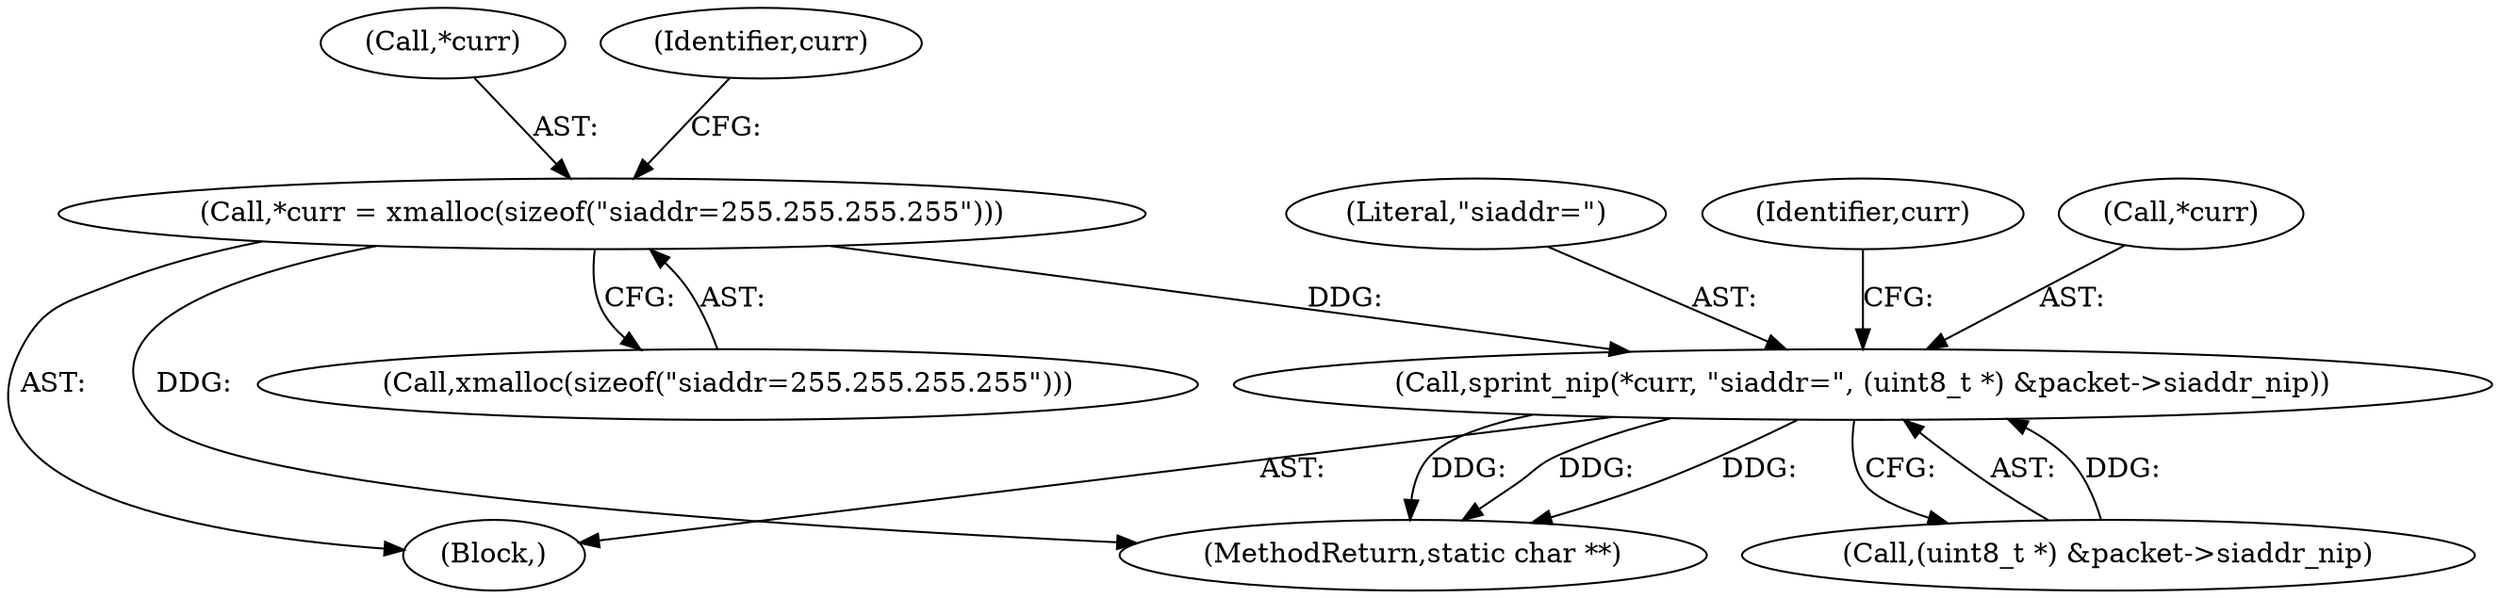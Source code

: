 digraph "0_busybox_74d9f1ba37010face4bd1449df4d60dd84450b06_0@API" {
"1000233" [label="(Call,*curr = xmalloc(sizeof(\"siaddr=255.255.255.255\")))"];
"1000239" [label="(Call,sprint_nip(*curr, \"siaddr=\", (uint8_t *) &packet->siaddr_nip))"];
"1000233" [label="(Call,*curr = xmalloc(sizeof(\"siaddr=255.255.255.255\")))"];
"1000236" [label="(Call,xmalloc(sizeof(\"siaddr=255.255.255.255\")))"];
"1000234" [label="(Call,*curr)"];
"1000242" [label="(Literal,\"siaddr=\")"];
"1000252" [label="(Identifier,curr)"];
"1000239" [label="(Call,sprint_nip(*curr, \"siaddr=\", (uint8_t *) &packet->siaddr_nip))"];
"1000241" [label="(Identifier,curr)"];
"1000232" [label="(Block,)"];
"1000479" [label="(MethodReturn,static char **)"];
"1000240" [label="(Call,*curr)"];
"1000243" [label="(Call,(uint8_t *) &packet->siaddr_nip)"];
"1000233" -> "1000232"  [label="AST: "];
"1000233" -> "1000236"  [label="CFG: "];
"1000234" -> "1000233"  [label="AST: "];
"1000236" -> "1000233"  [label="AST: "];
"1000241" -> "1000233"  [label="CFG: "];
"1000233" -> "1000479"  [label="DDG: "];
"1000233" -> "1000239"  [label="DDG: "];
"1000239" -> "1000232"  [label="AST: "];
"1000239" -> "1000243"  [label="CFG: "];
"1000240" -> "1000239"  [label="AST: "];
"1000242" -> "1000239"  [label="AST: "];
"1000243" -> "1000239"  [label="AST: "];
"1000252" -> "1000239"  [label="CFG: "];
"1000239" -> "1000479"  [label="DDG: "];
"1000239" -> "1000479"  [label="DDG: "];
"1000239" -> "1000479"  [label="DDG: "];
"1000243" -> "1000239"  [label="DDG: "];
}
